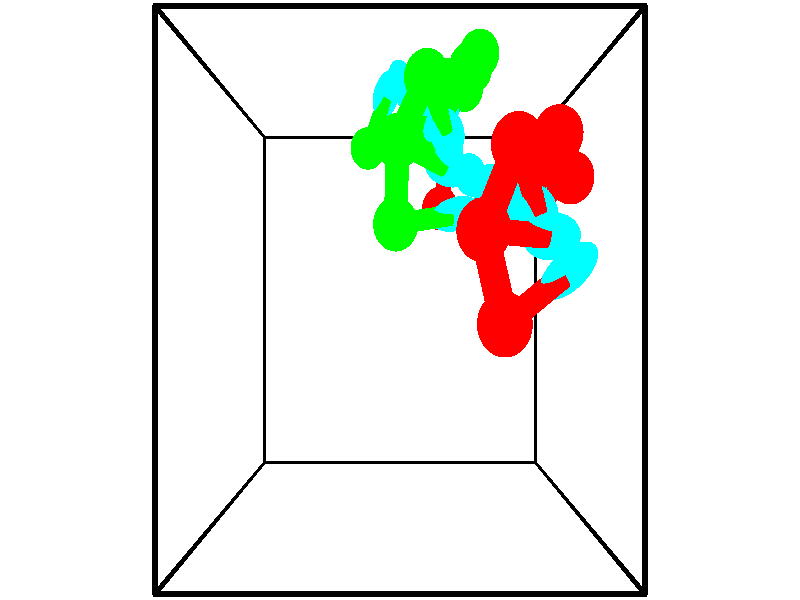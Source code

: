 // switches for output
#declare DRAW_BASES = 1; // possible values are 0, 1; only relevant for DNA ribbons
#declare DRAW_BASES_TYPE = 3; // possible values are 1, 2, 3; only relevant for DNA ribbons
#declare DRAW_FOG = 0; // set to 1 to enable fog

#include "colors.inc"

#include "transforms.inc"
background { rgb <1, 1, 1>}

#default {
   normal{
       ripples 0.25
       frequency 0.20
       turbulence 0.2
       lambda 5
   }
	finish {
		phong 0.1
		phong_size 40.
	}
}

// original window dimensions: 1024x640


// camera settings

camera {
	sky <-0, 1, 0>
	up <-0, 1, 0>
	right 1.6 * <1, 0, 0>
	location <2.5, 2.5, 11.1562>
	look_at <2.5, 2.5, 2.5>
	direction <0, 0, -8.6562>
	angle 67.0682
}


# declare cpy_camera_pos = <2.5, 2.5, 11.1562>;
# if (DRAW_FOG = 1)
fog {
	fog_type 2
	up vnormalize(cpy_camera_pos)
	color rgbt<1,1,1,0.3>
	distance 1e-5
	fog_alt 3e-3
	fog_offset 4
}
# end


// LIGHTS

# declare lum = 6;
global_settings {
	ambient_light rgb lum * <0.05, 0.05, 0.05>
	max_trace_level 15
}# declare cpy_direct_light_amount = 0.25;
light_source
{	1000 * <-1, -1, 1>,
	rgb lum * cpy_direct_light_amount
	parallel
}

light_source
{	1000 * <1, 1, -1>,
	rgb lum * cpy_direct_light_amount
	parallel
}

// strand 0

// nucleotide -1

// particle -1
sphere {
	<3.451828, 2.314982, 5.665022> 0.250000
	pigment { color rgbt <1,0,0,0> }
	no_shadow
}
cylinder {
	<3.777954, 2.544495, 5.696098>,  <3.973630, 2.682202, 5.714744>, 0.100000
	pigment { color rgbt <1,0,0,0> }
	no_shadow
}
cylinder {
	<3.777954, 2.544495, 5.696098>,  <3.451828, 2.314982, 5.665022>, 0.100000
	pigment { color rgbt <1,0,0,0> }
	no_shadow
}

// particle -1
sphere {
	<3.777954, 2.544495, 5.696098> 0.100000
	pigment { color rgbt <1,0,0,0> }
	no_shadow
}
sphere {
	0, 1
	scale<0.080000,0.200000,0.300000>
	matrix <-0.306526, 0.541549, -0.782794,
		-0.491226, 0.614410, 0.617412,
		0.815315, 0.573781, 0.077691,
		4.022549, 2.716629, 5.719406>
	pigment { color rgbt <0,1,1,0> }
	no_shadow
}
cylinder {
	<3.268419, 3.035431, 5.613296>,  <3.451828, 2.314982, 5.665022>, 0.130000
	pigment { color rgbt <1,0,0,0> }
	no_shadow
}

// nucleotide -1

// particle -1
sphere {
	<3.268419, 3.035431, 5.613296> 0.250000
	pigment { color rgbt <1,0,0,0> }
	no_shadow
}
cylinder {
	<3.653645, 3.015503, 5.507446>,  <3.884780, 3.003546, 5.443936>, 0.100000
	pigment { color rgbt <1,0,0,0> }
	no_shadow
}
cylinder {
	<3.653645, 3.015503, 5.507446>,  <3.268419, 3.035431, 5.613296>, 0.100000
	pigment { color rgbt <1,0,0,0> }
	no_shadow
}

// particle -1
sphere {
	<3.653645, 3.015503, 5.507446> 0.100000
	pigment { color rgbt <1,0,0,0> }
	no_shadow
}
sphere {
	0, 1
	scale<0.080000,0.200000,0.300000>
	matrix <-0.215963, 0.444078, -0.869572,
		0.160836, 0.894602, 0.416916,
		0.963064, -0.049820, -0.264624,
		3.942564, 3.000557, 5.428059>
	pigment { color rgbt <0,1,1,0> }
	no_shadow
}
cylinder {
	<3.617195, 3.737412, 5.425379>,  <3.268419, 3.035431, 5.613296>, 0.130000
	pigment { color rgbt <1,0,0,0> }
	no_shadow
}

// nucleotide -1

// particle -1
sphere {
	<3.617195, 3.737412, 5.425379> 0.250000
	pigment { color rgbt <1,0,0,0> }
	no_shadow
}
cylinder {
	<3.780174, 3.423111, 5.239227>,  <3.877962, 3.234530, 5.127536>, 0.100000
	pigment { color rgbt <1,0,0,0> }
	no_shadow
}
cylinder {
	<3.780174, 3.423111, 5.239227>,  <3.617195, 3.737412, 5.425379>, 0.100000
	pigment { color rgbt <1,0,0,0> }
	no_shadow
}

// particle -1
sphere {
	<3.780174, 3.423111, 5.239227> 0.100000
	pigment { color rgbt <1,0,0,0> }
	no_shadow
}
sphere {
	0, 1
	scale<0.080000,0.200000,0.300000>
	matrix <-0.258789, 0.389365, -0.883982,
		0.875794, 0.480611, -0.044699,
		0.407447, -0.785753, -0.465380,
		3.902408, 3.187385, 5.099613>
	pigment { color rgbt <0,1,1,0> }
	no_shadow
}
cylinder {
	<4.123837, 3.917843, 4.956195>,  <3.617195, 3.737412, 5.425379>, 0.130000
	pigment { color rgbt <1,0,0,0> }
	no_shadow
}

// nucleotide -1

// particle -1
sphere {
	<4.123837, 3.917843, 4.956195> 0.250000
	pigment { color rgbt <1,0,0,0> }
	no_shadow
}
cylinder {
	<3.963669, 3.572678, 4.832878>,  <3.867568, 3.365578, 4.758888>, 0.100000
	pigment { color rgbt <1,0,0,0> }
	no_shadow
}
cylinder {
	<3.963669, 3.572678, 4.832878>,  <4.123837, 3.917843, 4.956195>, 0.100000
	pigment { color rgbt <1,0,0,0> }
	no_shadow
}

// particle -1
sphere {
	<3.963669, 3.572678, 4.832878> 0.100000
	pigment { color rgbt <1,0,0,0> }
	no_shadow
}
sphere {
	0, 1
	scale<0.080000,0.200000,0.300000>
	matrix <-0.120226, 0.383007, -0.915888,
		0.908411, -0.329674, -0.257108,
		-0.400419, -0.862914, -0.308292,
		3.843543, 3.313803, 4.740390>
	pigment { color rgbt <0,1,1,0> }
	no_shadow
}
cylinder {
	<4.422297, 3.646419, 4.374607>,  <4.123837, 3.917843, 4.956195>, 0.130000
	pigment { color rgbt <1,0,0,0> }
	no_shadow
}

// nucleotide -1

// particle -1
sphere {
	<4.422297, 3.646419, 4.374607> 0.250000
	pigment { color rgbt <1,0,0,0> }
	no_shadow
}
cylinder {
	<4.038273, 3.536469, 4.353729>,  <3.807858, 3.470498, 4.341203>, 0.100000
	pigment { color rgbt <1,0,0,0> }
	no_shadow
}
cylinder {
	<4.038273, 3.536469, 4.353729>,  <4.422297, 3.646419, 4.374607>, 0.100000
	pigment { color rgbt <1,0,0,0> }
	no_shadow
}

// particle -1
sphere {
	<4.038273, 3.536469, 4.353729> 0.100000
	pigment { color rgbt <1,0,0,0> }
	no_shadow
}
sphere {
	0, 1
	scale<0.080000,0.200000,0.300000>
	matrix <-0.122711, 0.581328, -0.804363,
		0.251442, -0.765834, -0.591841,
		-0.960062, -0.274876, -0.052194,
		3.750254, 3.454005, 4.338071>
	pigment { color rgbt <0,1,1,0> }
	no_shadow
}
cylinder {
	<4.191741, 3.585706, 3.678922>,  <4.422297, 3.646419, 4.374607>, 0.130000
	pigment { color rgbt <1,0,0,0> }
	no_shadow
}

// nucleotide -1

// particle -1
sphere {
	<4.191741, 3.585706, 3.678922> 0.250000
	pigment { color rgbt <1,0,0,0> }
	no_shadow
}
cylinder {
	<3.835239, 3.622360, 3.856583>,  <3.621339, 3.644353, 3.963179>, 0.100000
	pigment { color rgbt <1,0,0,0> }
	no_shadow
}
cylinder {
	<3.835239, 3.622360, 3.856583>,  <4.191741, 3.585706, 3.678922>, 0.100000
	pigment { color rgbt <1,0,0,0> }
	no_shadow
}

// particle -1
sphere {
	<3.835239, 3.622360, 3.856583> 0.100000
	pigment { color rgbt <1,0,0,0> }
	no_shadow
}
sphere {
	0, 1
	scale<0.080000,0.200000,0.300000>
	matrix <-0.331846, 0.535753, -0.776432,
		-0.309106, -0.839388, -0.447082,
		-0.891253, 0.091637, 0.444152,
		3.567863, 3.649851, 3.989828>
	pigment { color rgbt <0,1,1,0> }
	no_shadow
}
cylinder {
	<3.746059, 3.466024, 3.072775>,  <4.191741, 3.585706, 3.678922>, 0.130000
	pigment { color rgbt <1,0,0,0> }
	no_shadow
}

// nucleotide -1

// particle -1
sphere {
	<3.746059, 3.466024, 3.072775> 0.250000
	pigment { color rgbt <1,0,0,0> }
	no_shadow
}
cylinder {
	<3.541363, 3.659988, 3.356461>,  <3.418545, 3.776367, 3.526672>, 0.100000
	pigment { color rgbt <1,0,0,0> }
	no_shadow
}
cylinder {
	<3.541363, 3.659988, 3.356461>,  <3.746059, 3.466024, 3.072775>, 0.100000
	pigment { color rgbt <1,0,0,0> }
	no_shadow
}

// particle -1
sphere {
	<3.541363, 3.659988, 3.356461> 0.100000
	pigment { color rgbt <1,0,0,0> }
	no_shadow
}
sphere {
	0, 1
	scale<0.080000,0.200000,0.300000>
	matrix <-0.406296, 0.590758, -0.697086,
		-0.756998, -0.644877, -0.105298,
		-0.511740, 0.484910, 0.709213,
		3.387841, 3.805461, 3.569225>
	pigment { color rgbt <0,1,1,0> }
	no_shadow
}
cylinder {
	<3.056355, 3.555211, 2.794242>,  <3.746059, 3.466024, 3.072775>, 0.130000
	pigment { color rgbt <1,0,0,0> }
	no_shadow
}

// nucleotide -1

// particle -1
sphere {
	<3.056355, 3.555211, 2.794242> 0.250000
	pigment { color rgbt <1,0,0,0> }
	no_shadow
}
cylinder {
	<3.099293, 3.848938, 3.062347>,  <3.125056, 4.025174, 3.223211>, 0.100000
	pigment { color rgbt <1,0,0,0> }
	no_shadow
}
cylinder {
	<3.099293, 3.848938, 3.062347>,  <3.056355, 3.555211, 2.794242>, 0.100000
	pigment { color rgbt <1,0,0,0> }
	no_shadow
}

// particle -1
sphere {
	<3.099293, 3.848938, 3.062347> 0.100000
	pigment { color rgbt <1,0,0,0> }
	no_shadow
}
sphere {
	0, 1
	scale<0.080000,0.200000,0.300000>
	matrix <-0.279438, 0.669268, -0.688473,
		-0.954144, -0.113393, 0.277039,
		0.107345, 0.734318, 0.670264,
		3.131496, 4.069233, 3.263427>
	pigment { color rgbt <0,1,1,0> }
	no_shadow
}
// strand 1

// nucleotide -1

// particle -1
sphere {
	<2.036299, 4.321914, 2.442063> 0.250000
	pigment { color rgbt <0,1,0,0> }
	no_shadow
}
cylinder {
	<2.190954, 4.690735, 2.449310>,  <2.283747, 4.912028, 2.453659>, 0.100000
	pigment { color rgbt <0,1,0,0> }
	no_shadow
}
cylinder {
	<2.190954, 4.690735, 2.449310>,  <2.036299, 4.321914, 2.442063>, 0.100000
	pigment { color rgbt <0,1,0,0> }
	no_shadow
}

// particle -1
sphere {
	<2.190954, 4.690735, 2.449310> 0.100000
	pigment { color rgbt <0,1,0,0> }
	no_shadow
}
sphere {
	0, 1
	scale<0.080000,0.200000,0.300000>
	matrix <0.499794, -0.226006, 0.836138,
		0.775059, -0.314228, -0.548219,
		0.386639, 0.922053, 0.018119,
		2.306946, 4.967351, 2.454746>
	pigment { color rgbt <0,1,1,0> }
	no_shadow
}
cylinder {
	<2.854611, 4.463445, 2.430031>,  <2.036299, 4.321914, 2.442063>, 0.130000
	pigment { color rgbt <0,1,0,0> }
	no_shadow
}

// nucleotide -1

// particle -1
sphere {
	<2.854611, 4.463445, 2.430031> 0.250000
	pigment { color rgbt <0,1,0,0> }
	no_shadow
}
cylinder {
	<2.677244, 4.762955, 2.627098>,  <2.570824, 4.942660, 2.745338>, 0.100000
	pigment { color rgbt <0,1,0,0> }
	no_shadow
}
cylinder {
	<2.677244, 4.762955, 2.627098>,  <2.854611, 4.463445, 2.430031>, 0.100000
	pigment { color rgbt <0,1,0,0> }
	no_shadow
}

// particle -1
sphere {
	<2.677244, 4.762955, 2.627098> 0.100000
	pigment { color rgbt <0,1,0,0> }
	no_shadow
}
sphere {
	0, 1
	scale<0.080000,0.200000,0.300000>
	matrix <0.487781, -0.259548, 0.833489,
		0.751965, 0.609896, -0.250150,
		-0.443416, 0.748773, 0.492667,
		2.544219, 4.987587, 2.774898>
	pigment { color rgbt <0,1,1,0> }
	no_shadow
}
cylinder {
	<3.401840, 4.937239, 2.763026>,  <2.854611, 4.463445, 2.430031>, 0.130000
	pigment { color rgbt <0,1,0,0> }
	no_shadow
}

// nucleotide -1

// particle -1
sphere {
	<3.401840, 4.937239, 2.763026> 0.250000
	pigment { color rgbt <0,1,0,0> }
	no_shadow
}
cylinder {
	<3.049944, 4.914825, 2.951881>,  <2.838806, 4.901378, 3.065195>, 0.100000
	pigment { color rgbt <0,1,0,0> }
	no_shadow
}
cylinder {
	<3.049944, 4.914825, 2.951881>,  <3.401840, 4.937239, 2.763026>, 0.100000
	pigment { color rgbt <0,1,0,0> }
	no_shadow
}

// particle -1
sphere {
	<3.049944, 4.914825, 2.951881> 0.100000
	pigment { color rgbt <0,1,0,0> }
	no_shadow
}
sphere {
	0, 1
	scale<0.080000,0.200000,0.300000>
	matrix <0.448642, -0.426587, 0.785331,
		0.157404, 0.902709, 0.400425,
		-0.879741, -0.056033, 0.472140,
		2.786021, 4.898015, 3.093523>
	pigment { color rgbt <0,1,1,0> }
	no_shadow
}
cylinder {
	<3.500919, 5.090473, 3.528919>,  <3.401840, 4.937239, 2.763026>, 0.130000
	pigment { color rgbt <0,1,0,0> }
	no_shadow
}

// nucleotide -1

// particle -1
sphere {
	<3.500919, 5.090473, 3.528919> 0.250000
	pigment { color rgbt <0,1,0,0> }
	no_shadow
}
cylinder {
	<3.177736, 4.861816, 3.471741>,  <2.983827, 4.724622, 3.437434>, 0.100000
	pigment { color rgbt <0,1,0,0> }
	no_shadow
}
cylinder {
	<3.177736, 4.861816, 3.471741>,  <3.500919, 5.090473, 3.528919>, 0.100000
	pigment { color rgbt <0,1,0,0> }
	no_shadow
}

// particle -1
sphere {
	<3.177736, 4.861816, 3.471741> 0.100000
	pigment { color rgbt <0,1,0,0> }
	no_shadow
}
sphere {
	0, 1
	scale<0.080000,0.200000,0.300000>
	matrix <0.338635, -0.648986, 0.681281,
		-0.482218, 0.502039, 0.717930,
		-0.807956, -0.571642, -0.142945,
		2.935349, 4.690324, 3.428857>
	pigment { color rgbt <0,1,1,0> }
	no_shadow
}
cylinder {
	<3.310279, 4.723476, 4.200921>,  <3.500919, 5.090473, 3.528919>, 0.130000
	pigment { color rgbt <0,1,0,0> }
	no_shadow
}

// nucleotide -1

// particle -1
sphere {
	<3.310279, 4.723476, 4.200921> 0.250000
	pigment { color rgbt <0,1,0,0> }
	no_shadow
}
cylinder {
	<3.138069, 4.508270, 3.911041>,  <3.034743, 4.379147, 3.737113>, 0.100000
	pigment { color rgbt <0,1,0,0> }
	no_shadow
}
cylinder {
	<3.138069, 4.508270, 3.911041>,  <3.310279, 4.723476, 4.200921>, 0.100000
	pigment { color rgbt <0,1,0,0> }
	no_shadow
}

// particle -1
sphere {
	<3.138069, 4.508270, 3.911041> 0.100000
	pigment { color rgbt <0,1,0,0> }
	no_shadow
}
sphere {
	0, 1
	scale<0.080000,0.200000,0.300000>
	matrix <0.241642, -0.842317, 0.481780,
		-0.869631, 0.032300, 0.492644,
		-0.430524, -0.538014, -0.724700,
		3.008912, 4.346866, 3.693631>
	pigment { color rgbt <0,1,1,0> }
	no_shadow
}
cylinder {
	<2.794134, 4.536776, 4.545175>,  <3.310279, 4.723476, 4.200921>, 0.130000
	pigment { color rgbt <0,1,0,0> }
	no_shadow
}

// nucleotide -1

// particle -1
sphere {
	<2.794134, 4.536776, 4.545175> 0.250000
	pigment { color rgbt <0,1,0,0> }
	no_shadow
}
cylinder {
	<2.944815, 4.308304, 4.253464>,  <3.035223, 4.171220, 4.078437>, 0.100000
	pigment { color rgbt <0,1,0,0> }
	no_shadow
}
cylinder {
	<2.944815, 4.308304, 4.253464>,  <2.794134, 4.536776, 4.545175>, 0.100000
	pigment { color rgbt <0,1,0,0> }
	no_shadow
}

// particle -1
sphere {
	<2.944815, 4.308304, 4.253464> 0.100000
	pigment { color rgbt <0,1,0,0> }
	no_shadow
}
sphere {
	0, 1
	scale<0.080000,0.200000,0.300000>
	matrix <0.230255, -0.704829, 0.670968,
		-0.897261, -0.420676, -0.133993,
		0.376702, -0.571181, -0.729279,
		3.057826, 4.136950, 4.034680>
	pigment { color rgbt <0,1,1,0> }
	no_shadow
}
cylinder {
	<2.473741, 3.941985, 4.574495>,  <2.794134, 4.536776, 4.545175>, 0.130000
	pigment { color rgbt <0,1,0,0> }
	no_shadow
}

// nucleotide -1

// particle -1
sphere {
	<2.473741, 3.941985, 4.574495> 0.250000
	pigment { color rgbt <0,1,0,0> }
	no_shadow
}
cylinder {
	<2.804996, 3.833649, 4.378197>,  <3.003750, 3.768647, 4.260417>, 0.100000
	pigment { color rgbt <0,1,0,0> }
	no_shadow
}
cylinder {
	<2.804996, 3.833649, 4.378197>,  <2.473741, 3.941985, 4.574495>, 0.100000
	pigment { color rgbt <0,1,0,0> }
	no_shadow
}

// particle -1
sphere {
	<2.804996, 3.833649, 4.378197> 0.100000
	pigment { color rgbt <0,1,0,0> }
	no_shadow
}
sphere {
	0, 1
	scale<0.080000,0.200000,0.300000>
	matrix <0.110721, -0.779221, 0.616891,
		-0.549479, -0.565207, -0.615316,
		0.828139, -0.270841, -0.490746,
		3.053438, 3.752396, 4.230973>
	pigment { color rgbt <0,1,1,0> }
	no_shadow
}
cylinder {
	<2.451836, 3.198980, 4.456923>,  <2.473741, 3.941985, 4.574495>, 0.130000
	pigment { color rgbt <0,1,0,0> }
	no_shadow
}

// nucleotide -1

// particle -1
sphere {
	<2.451836, 3.198980, 4.456923> 0.250000
	pigment { color rgbt <0,1,0,0> }
	no_shadow
}
cylinder {
	<2.842915, 3.259933, 4.399109>,  <3.077561, 3.296506, 4.364420>, 0.100000
	pigment { color rgbt <0,1,0,0> }
	no_shadow
}
cylinder {
	<2.842915, 3.259933, 4.399109>,  <2.451836, 3.198980, 4.456923>, 0.100000
	pigment { color rgbt <0,1,0,0> }
	no_shadow
}

// particle -1
sphere {
	<2.842915, 3.259933, 4.399109> 0.100000
	pigment { color rgbt <0,1,0,0> }
	no_shadow
}
sphere {
	0, 1
	scale<0.080000,0.200000,0.300000>
	matrix <0.210028, -0.708473, 0.673761,
		0.000272, -0.689090, -0.724676,
		0.977695, 0.152385, -0.144536,
		3.136223, 3.305649, 4.355748>
	pigment { color rgbt <0,1,1,0> }
	no_shadow
}
// box output
cylinder {
	<0.000000, 0.000000, 0.000000>,  <5.000000, 0.000000, 0.000000>, 0.025000
	pigment { color rgbt <0,0,0,0> }
	no_shadow
}
cylinder {
	<0.000000, 0.000000, 0.000000>,  <0.000000, 5.000000, 0.000000>, 0.025000
	pigment { color rgbt <0,0,0,0> }
	no_shadow
}
cylinder {
	<0.000000, 0.000000, 0.000000>,  <0.000000, 0.000000, 5.000000>, 0.025000
	pigment { color rgbt <0,0,0,0> }
	no_shadow
}
cylinder {
	<5.000000, 5.000000, 5.000000>,  <0.000000, 5.000000, 5.000000>, 0.025000
	pigment { color rgbt <0,0,0,0> }
	no_shadow
}
cylinder {
	<5.000000, 5.000000, 5.000000>,  <5.000000, 0.000000, 5.000000>, 0.025000
	pigment { color rgbt <0,0,0,0> }
	no_shadow
}
cylinder {
	<5.000000, 5.000000, 5.000000>,  <5.000000, 5.000000, 0.000000>, 0.025000
	pigment { color rgbt <0,0,0,0> }
	no_shadow
}
cylinder {
	<0.000000, 0.000000, 5.000000>,  <0.000000, 5.000000, 5.000000>, 0.025000
	pigment { color rgbt <0,0,0,0> }
	no_shadow
}
cylinder {
	<0.000000, 0.000000, 5.000000>,  <5.000000, 0.000000, 5.000000>, 0.025000
	pigment { color rgbt <0,0,0,0> }
	no_shadow
}
cylinder {
	<5.000000, 5.000000, 0.000000>,  <0.000000, 5.000000, 0.000000>, 0.025000
	pigment { color rgbt <0,0,0,0> }
	no_shadow
}
cylinder {
	<5.000000, 5.000000, 0.000000>,  <5.000000, 0.000000, 0.000000>, 0.025000
	pigment { color rgbt <0,0,0,0> }
	no_shadow
}
cylinder {
	<5.000000, 0.000000, 5.000000>,  <5.000000, 0.000000, 0.000000>, 0.025000
	pigment { color rgbt <0,0,0,0> }
	no_shadow
}
cylinder {
	<0.000000, 5.000000, 0.000000>,  <0.000000, 5.000000, 5.000000>, 0.025000
	pigment { color rgbt <0,0,0,0> }
	no_shadow
}
// end of box output
